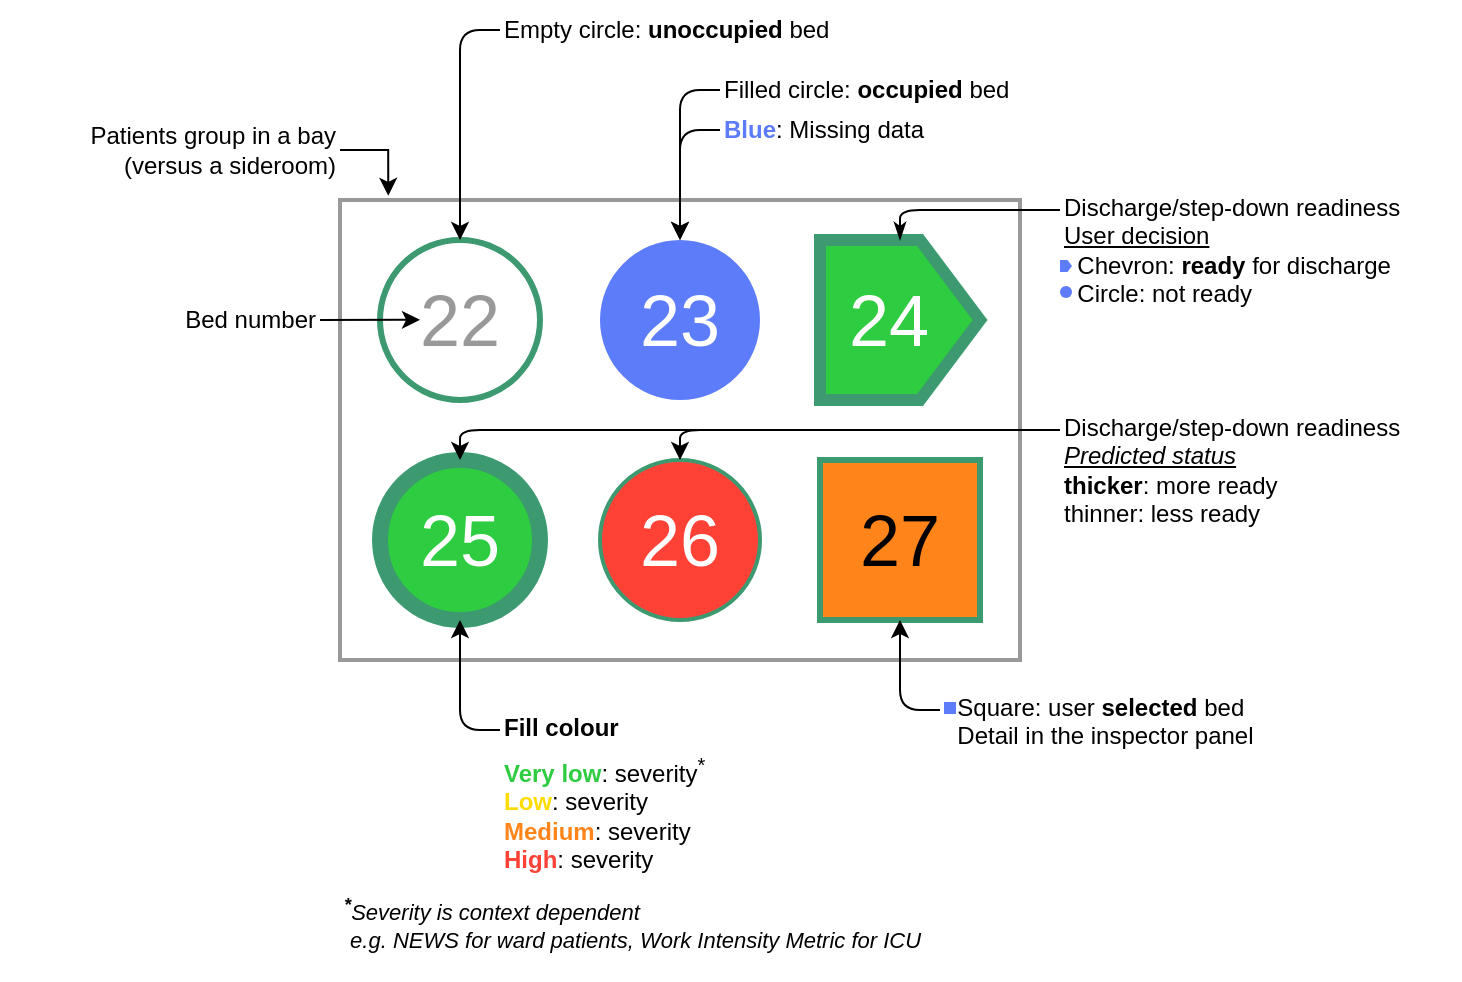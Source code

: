 <mxfile version="20.8.23" type="github">
  <diagram name="Page-1" id="_Rf74EMw8om4piH5J4HJ">
    <mxGraphModel dx="2073" dy="802" grid="1" gridSize="10" guides="1" tooltips="1" connect="1" arrows="1" fold="1" page="1" pageScale="1" pageWidth="827" pageHeight="1169" math="0" shadow="0">
      <root>
        <mxCell id="0" />
        <mxCell id="1" parent="0" />
        <mxCell id="5kcq2A8MCsJthbVslvMD-7" value="" style="rounded=0;whiteSpace=wrap;html=1;strokeColor=#999999;strokeWidth=2;fontSize=36;fontColor=#999999;fillColor=none;" vertex="1" parent="1">
          <mxGeometry x="110" y="160" width="340" height="230" as="geometry" />
        </mxCell>
        <mxCell id="5kcq2A8MCsJthbVslvMD-1" value="&lt;font style=&quot;font-size: 36px;&quot;&gt;22&lt;/font&gt;" style="ellipse;whiteSpace=wrap;html=1;aspect=fixed;strokeWidth=3;fillColor=none;strokeColor=#3d9970;fontColor=#999999;" vertex="1" parent="1">
          <mxGeometry x="130" y="180" width="80" height="80" as="geometry" />
        </mxCell>
        <mxCell id="5kcq2A8MCsJthbVslvMD-3" value="&lt;font style=&quot;font-size: 36px;&quot;&gt;23&lt;/font&gt;" style="ellipse;whiteSpace=wrap;html=1;aspect=fixed;strokeWidth=3;fillColor=#5c7cfa;strokeColor=none;fontColor=#FFFFFF;" vertex="1" parent="1">
          <mxGeometry x="240" y="180" width="80" height="80" as="geometry" />
        </mxCell>
        <mxCell id="5kcq2A8MCsJthbVslvMD-4" value="&lt;font style=&quot;font-size: 36px;&quot;&gt;25&lt;/font&gt;" style="ellipse;whiteSpace=wrap;html=1;aspect=fixed;strokeWidth=8;fillColor=#2ECC40;strokeColor=#3d9970;fontColor=#FFFFFF;" vertex="1" parent="1">
          <mxGeometry x="130" y="290" width="80" height="80" as="geometry" />
        </mxCell>
        <mxCell id="5kcq2A8MCsJthbVslvMD-5" value="&lt;font style=&quot;font-size: 36px;&quot;&gt;26&lt;/font&gt;" style="ellipse;whiteSpace=wrap;html=1;aspect=fixed;strokeWidth=2;fillColor=#FF4136;strokeColor=#3d9970;fontColor=#FFFFFF;" vertex="1" parent="1">
          <mxGeometry x="240" y="290" width="80" height="80" as="geometry" />
        </mxCell>
        <mxCell id="5kcq2A8MCsJthbVslvMD-10" style="edgeStyle=orthogonalEdgeStyle;rounded=1;orthogonalLoop=1;jettySize=auto;html=1;exitX=0;exitY=0.5;exitDx=0;exitDy=0;fontSize=12;fontColor=#5c7cfa;" edge="1" parent="1" source="5kcq2A8MCsJthbVslvMD-9" target="5kcq2A8MCsJthbVslvMD-3">
          <mxGeometry relative="1" as="geometry" />
        </mxCell>
        <mxCell id="5kcq2A8MCsJthbVslvMD-9" value="&lt;font color=&quot;#5c7cfa&quot;&gt;&lt;b&gt;Blue&lt;/b&gt;&lt;/font&gt;: Missing data" style="text;html=1;strokeColor=none;fillColor=none;align=left;verticalAlign=middle;whiteSpace=wrap;rounded=0;fontSize=12;fontColor=#000000;" vertex="1" parent="1">
          <mxGeometry x="300" y="110" width="140" height="30" as="geometry" />
        </mxCell>
        <mxCell id="5kcq2A8MCsJthbVslvMD-12" style="edgeStyle=orthogonalEdgeStyle;rounded=1;orthogonalLoop=1;jettySize=auto;html=1;exitX=0;exitY=0.5;exitDx=0;exitDy=0;fontSize=12;fontColor=#000000;" edge="1" parent="1" source="5kcq2A8MCsJthbVslvMD-11" target="5kcq2A8MCsJthbVslvMD-3">
          <mxGeometry relative="1" as="geometry" />
        </mxCell>
        <mxCell id="5kcq2A8MCsJthbVslvMD-11" value="Filled circle: &lt;b&gt;occupied&lt;/b&gt; bed" style="text;html=1;strokeColor=none;fillColor=none;align=left;verticalAlign=middle;whiteSpace=wrap;rounded=0;fontSize=12;fontColor=#000000;" vertex="1" parent="1">
          <mxGeometry x="300" y="90" width="150" height="30" as="geometry" />
        </mxCell>
        <mxCell id="5kcq2A8MCsJthbVslvMD-14" style="edgeStyle=orthogonalEdgeStyle;rounded=1;orthogonalLoop=1;jettySize=auto;html=1;entryX=0.5;entryY=0;entryDx=0;entryDy=0;fontSize=12;fontColor=#000000;exitX=0;exitY=0.5;exitDx=0;exitDy=0;" edge="1" parent="1" source="5kcq2A8MCsJthbVslvMD-13" target="5kcq2A8MCsJthbVslvMD-1">
          <mxGeometry relative="1" as="geometry" />
        </mxCell>
        <mxCell id="5kcq2A8MCsJthbVslvMD-13" value="Empty circle: &lt;b&gt;unoccupied&lt;/b&gt; bed" style="text;html=1;strokeColor=none;fillColor=none;align=left;verticalAlign=middle;whiteSpace=wrap;rounded=0;fontSize=12;fontColor=#000000;" vertex="1" parent="1">
          <mxGeometry x="190" y="60" width="170" height="30" as="geometry" />
        </mxCell>
        <mxCell id="5kcq2A8MCsJthbVslvMD-16" style="edgeStyle=orthogonalEdgeStyle;rounded=1;orthogonalLoop=1;jettySize=auto;html=1;exitX=0;exitY=0.75;exitDx=0;exitDy=0;fontSize=12;fontColor=#FFDC00;" edge="1" parent="1" source="5kcq2A8MCsJthbVslvMD-20">
          <mxGeometry relative="1" as="geometry">
            <mxPoint x="170" y="370" as="targetPoint" />
          </mxGeometry>
        </mxCell>
        <mxCell id="5kcq2A8MCsJthbVslvMD-21" value="" style="group" vertex="1" connectable="0" parent="1">
          <mxGeometry x="190" y="410" width="120" height="90" as="geometry" />
        </mxCell>
        <mxCell id="5kcq2A8MCsJthbVslvMD-15" value="&lt;b style=&quot;&quot;&gt;&lt;font color=&quot;#2ecc40&quot;&gt;Very low&lt;/font&gt;&lt;/b&gt;: severity&lt;sup&gt;*&lt;/sup&gt;&lt;br&gt;&lt;b style=&quot;border-color: var(--border-color);&quot;&gt;&lt;font color=&quot;#ffdc00&quot; style=&quot;border-color: var(--border-color);&quot;&gt;Low&lt;/font&gt;&lt;/b&gt;: severity&lt;br style=&quot;border-color: var(--border-color);&quot;&gt;&lt;b style=&quot;border-color: var(--border-color);&quot;&gt;&lt;font color=&quot;#ff851b&quot; style=&quot;border-color: var(--border-color);&quot;&gt;Medium&lt;/font&gt;&lt;/b&gt;: severity&lt;br&gt;&lt;b style=&quot;border-color: var(--border-color);&quot;&gt;&lt;font color=&quot;#ff4136&quot; style=&quot;border-color: var(--border-color);&quot;&gt;High&lt;/font&gt;&lt;/b&gt;: severity" style="text;html=1;strokeColor=none;fillColor=none;align=left;verticalAlign=top;whiteSpace=wrap;rounded=0;fontSize=12;fontColor=#000000;" vertex="1" parent="5kcq2A8MCsJthbVslvMD-21">
          <mxGeometry y="20" width="120" height="70" as="geometry" />
        </mxCell>
        <mxCell id="5kcq2A8MCsJthbVslvMD-20" value="&lt;b style=&quot;&quot;&gt;Fill colour&lt;/b&gt;" style="text;html=1;strokeColor=none;fillColor=none;align=left;verticalAlign=top;whiteSpace=wrap;rounded=0;fontSize=12;fontColor=#000000;" vertex="1" parent="5kcq2A8MCsJthbVslvMD-21">
          <mxGeometry width="120" height="20" as="geometry" />
        </mxCell>
        <mxCell id="5kcq2A8MCsJthbVslvMD-23" value="&lt;font color=&quot;#000000&quot; style=&quot;font-size: 36px;&quot;&gt;27&lt;/font&gt;" style="whiteSpace=wrap;html=1;aspect=fixed;strokeColor=#3D9970;strokeWidth=3;fontSize=12;fontColor=#FFFFFF;fillColor=#FF851B;" vertex="1" parent="1">
          <mxGeometry x="350" y="290" width="80" height="80" as="geometry" />
        </mxCell>
        <mxCell id="5kcq2A8MCsJthbVslvMD-26" style="edgeStyle=orthogonalEdgeStyle;rounded=1;orthogonalLoop=1;jettySize=auto;html=1;exitX=0;exitY=0.5;exitDx=0;exitDy=0;entryX=0.5;entryY=1;entryDx=0;entryDy=0;fontSize=36;fontColor=#000000;" edge="1" parent="1" source="5kcq2A8MCsJthbVslvMD-24" target="5kcq2A8MCsJthbVslvMD-23">
          <mxGeometry relative="1" as="geometry" />
        </mxCell>
        <mxCell id="5kcq2A8MCsJthbVslvMD-24" value="&amp;nbsp; Square: user&amp;nbsp;&lt;b&gt;selected &lt;/b&gt;bed&lt;br&gt;&amp;nbsp; Detail in the inspector panel" style="text;html=1;strokeColor=none;fillColor=none;align=left;verticalAlign=top;whiteSpace=wrap;rounded=0;fontSize=12;fontColor=#000000;" vertex="1" parent="1">
          <mxGeometry x="410" y="400" width="170" height="30" as="geometry" />
        </mxCell>
        <mxCell id="5kcq2A8MCsJthbVslvMD-27" value="&lt;font style=&quot;font-size: 11px;&quot;&gt;&lt;i&gt;&lt;sup&gt;&lt;b&gt;*&lt;/b&gt;&lt;/sup&gt;Severity is context dependent&lt;br&gt;&amp;nbsp;e.g. NEWS for ward patients, Work Intensity Metric for ICU&lt;/i&gt;&lt;/font&gt;" style="text;html=1;strokeColor=none;fillColor=none;align=left;verticalAlign=top;whiteSpace=wrap;rounded=0;fontSize=12;fontColor=#000000;" vertex="1" parent="1">
          <mxGeometry x="110" y="500" width="340" height="50" as="geometry" />
        </mxCell>
        <mxCell id="5kcq2A8MCsJthbVslvMD-29" style="rounded=1;orthogonalLoop=1;jettySize=auto;html=1;exitX=0;exitY=0.5;exitDx=0;exitDy=0;entryX=0.5;entryY=0;entryDx=0;entryDy=0;fontSize=11;fontColor=#000000;edgeStyle=orthogonalEdgeStyle;elbow=vertical;" edge="1" parent="1" source="5kcq2A8MCsJthbVslvMD-28" target="5kcq2A8MCsJthbVslvMD-4">
          <mxGeometry relative="1" as="geometry">
            <Array as="points">
              <mxPoint x="170" y="275" />
            </Array>
          </mxGeometry>
        </mxCell>
        <mxCell id="5kcq2A8MCsJthbVslvMD-30" style="edgeStyle=orthogonalEdgeStyle;rounded=1;orthogonalLoop=1;jettySize=auto;html=1;exitX=0;exitY=0.5;exitDx=0;exitDy=0;entryX=0.5;entryY=0;entryDx=0;entryDy=0;fontSize=11;fontColor=#000000;" edge="1" parent="1" source="5kcq2A8MCsJthbVslvMD-28" target="5kcq2A8MCsJthbVslvMD-5">
          <mxGeometry relative="1" as="geometry">
            <Array as="points">
              <mxPoint x="280" y="275" />
            </Array>
          </mxGeometry>
        </mxCell>
        <mxCell id="5kcq2A8MCsJthbVslvMD-28" value="Discharge/step-down readiness&lt;br style=&quot;border-color: var(--border-color);&quot;&gt;&lt;i&gt;&lt;u&gt;Predicted status&lt;/u&gt;&lt;/i&gt;&lt;br&gt;&lt;b&gt;thicker&lt;/b&gt;:&lt;b&gt; &lt;/b&gt;more ready&lt;br&gt;thinner: less ready" style="text;html=1;strokeColor=none;fillColor=none;align=left;verticalAlign=top;whiteSpace=wrap;rounded=0;fontSize=12;fontColor=#000000;" vertex="1" parent="1">
          <mxGeometry x="470" y="260" width="200" height="30" as="geometry" />
        </mxCell>
        <mxCell id="5kcq2A8MCsJthbVslvMD-33" style="edgeStyle=orthogonalEdgeStyle;rounded=0;orthogonalLoop=1;jettySize=auto;html=1;exitX=1;exitY=0.5;exitDx=0;exitDy=0;entryX=0.071;entryY=-0.009;entryDx=0;entryDy=0;entryPerimeter=0;fontSize=11;fontColor=#000000;" edge="1" parent="1" source="5kcq2A8MCsJthbVslvMD-32" target="5kcq2A8MCsJthbVslvMD-7">
          <mxGeometry relative="1" as="geometry" />
        </mxCell>
        <mxCell id="5kcq2A8MCsJthbVslvMD-32" value="Patients group in a bay&lt;br&gt;(versus a sideroom)" style="text;html=1;strokeColor=none;fillColor=none;align=right;verticalAlign=middle;whiteSpace=wrap;rounded=0;fontSize=12;fontColor=#000000;" vertex="1" parent="1">
          <mxGeometry x="-60" y="120" width="170" height="30" as="geometry" />
        </mxCell>
        <mxCell id="5kcq2A8MCsJthbVslvMD-34" value="Bed number" style="text;html=1;strokeColor=none;fillColor=none;align=right;verticalAlign=middle;whiteSpace=wrap;rounded=0;fontSize=12;fontColor=#000000;" vertex="1" parent="1">
          <mxGeometry x="-20" y="205" width="120" height="30" as="geometry" />
        </mxCell>
        <mxCell id="5kcq2A8MCsJthbVslvMD-36" value="" style="endArrow=classic;html=1;rounded=0;fontSize=11;fontColor=#000000;elbow=vertical;exitX=1;exitY=0.5;exitDx=0;exitDy=0;" edge="1" parent="1" source="5kcq2A8MCsJthbVslvMD-34">
          <mxGeometry width="50" height="50" relative="1" as="geometry">
            <mxPoint x="110" y="219.92" as="sourcePoint" />
            <mxPoint x="150" y="219.92" as="targetPoint" />
          </mxGeometry>
        </mxCell>
        <mxCell id="5kcq2A8MCsJthbVslvMD-40" value="&lt;font color=&quot;#ffffff&quot; style=&quot;font-size: 36px;&quot;&gt;24&lt;/font&gt;" style="shape=offPageConnector;whiteSpace=wrap;html=1;strokeColor=#3D9970;strokeWidth=6;fontSize=11;fontColor=#000000;fillColor=#2ECC40;direction=north;spacingLeft=-11;" vertex="1" parent="1">
          <mxGeometry x="350" y="180" width="80" height="80" as="geometry" />
        </mxCell>
        <mxCell id="5kcq2A8MCsJthbVslvMD-43" style="edgeStyle=orthogonalEdgeStyle;rounded=1;orthogonalLoop=1;jettySize=auto;html=1;exitX=0;exitY=0.5;exitDx=0;exitDy=0;fontSize=36;fontColor=#FFFFFF;endArrow=classicThin;endFill=1;entryX=1;entryY=0.5;entryDx=0;entryDy=0;elbow=vertical;" edge="1" parent="1" source="5kcq2A8MCsJthbVslvMD-42" target="5kcq2A8MCsJthbVslvMD-40">
          <mxGeometry relative="1" as="geometry">
            <mxPoint x="430" y="200" as="targetPoint" />
            <Array as="points">
              <mxPoint x="390" y="165" />
            </Array>
          </mxGeometry>
        </mxCell>
        <mxCell id="5kcq2A8MCsJthbVslvMD-42" value="Discharge/step-down readiness&lt;br style=&quot;border-color: var(--border-color);&quot;&gt;&lt;u&gt;User decision&lt;br&gt;&lt;/u&gt;&amp;nbsp; Chevron: &lt;b&gt;ready&lt;/b&gt; for discharge&lt;br&gt;&amp;nbsp; Circle: not ready" style="text;html=1;strokeColor=none;fillColor=none;align=left;verticalAlign=top;whiteSpace=wrap;rounded=0;fontSize=12;fontColor=#000000;" vertex="1" parent="1">
          <mxGeometry x="470" y="150" width="180" height="30" as="geometry" />
        </mxCell>
        <mxCell id="5kcq2A8MCsJthbVslvMD-45" value="" style="shape=offPageConnector;whiteSpace=wrap;html=1;strokeColor=none;strokeWidth=6;fontSize=11;fontColor=#000000;fillColor=#5C7CFA;direction=north;spacingLeft=-11;" vertex="1" parent="1">
          <mxGeometry x="470" y="190" width="6" height="6" as="geometry" />
        </mxCell>
        <mxCell id="5kcq2A8MCsJthbVslvMD-46" value="" style="ellipse;whiteSpace=wrap;html=1;aspect=fixed;strokeWidth=3;fillColor=#5c7cfa;strokeColor=none;fontColor=#FFFFFF;" vertex="1" parent="1">
          <mxGeometry x="470" y="203" width="6" height="6" as="geometry" />
        </mxCell>
        <mxCell id="5kcq2A8MCsJthbVslvMD-47" value="" style="whiteSpace=wrap;html=1;aspect=fixed;strokeColor=none;strokeWidth=3;fontSize=12;fontColor=#FFFFFF;fillColor=#5C7CFA;" vertex="1" parent="1">
          <mxGeometry x="412" y="411" width="6" height="6" as="geometry" />
        </mxCell>
      </root>
    </mxGraphModel>
  </diagram>
</mxfile>
